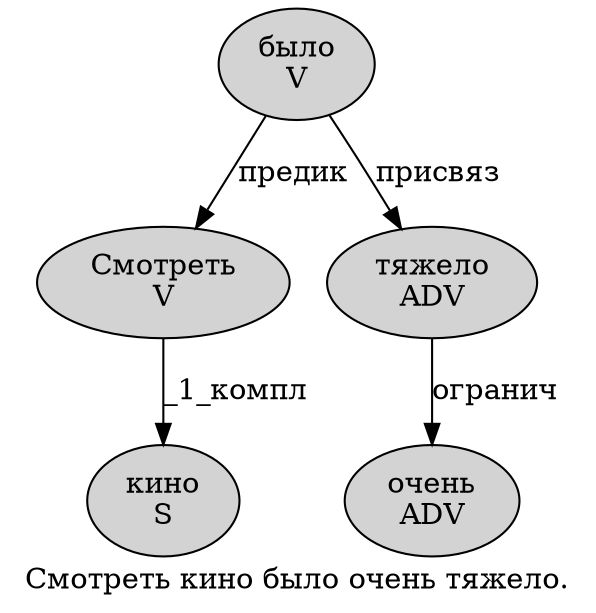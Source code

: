 digraph SENTENCE_708 {
	graph [label="Смотреть кино было очень тяжело."]
	node [style=filled]
		0 [label="Смотреть
V" color="" fillcolor=lightgray penwidth=1 shape=ellipse]
		1 [label="кино
S" color="" fillcolor=lightgray penwidth=1 shape=ellipse]
		2 [label="было
V" color="" fillcolor=lightgray penwidth=1 shape=ellipse]
		3 [label="очень
ADV" color="" fillcolor=lightgray penwidth=1 shape=ellipse]
		4 [label="тяжело
ADV" color="" fillcolor=lightgray penwidth=1 shape=ellipse]
			2 -> 0 [label="предик"]
			2 -> 4 [label="присвяз"]
			4 -> 3 [label="огранич"]
			0 -> 1 [label="_1_компл"]
}